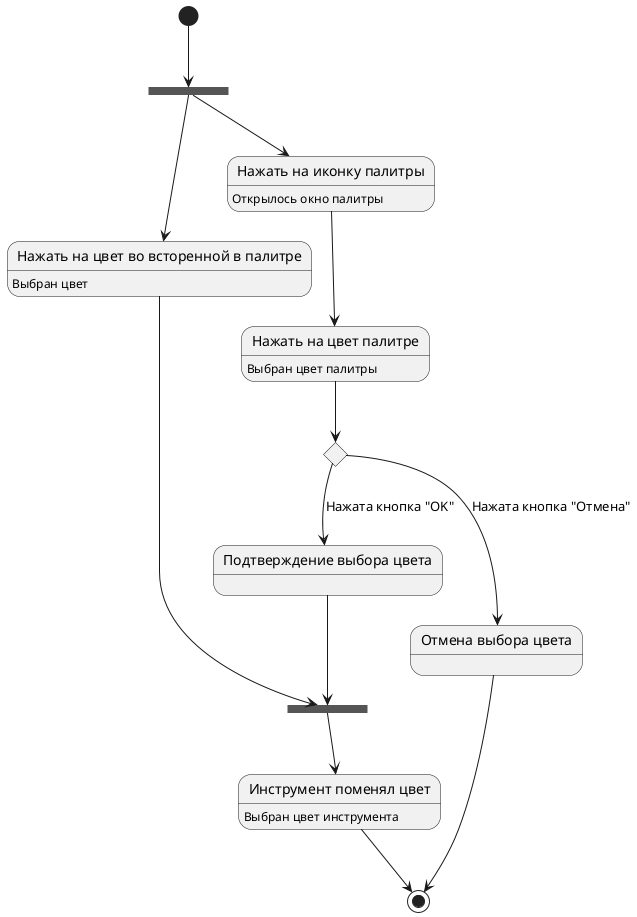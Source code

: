 @startuml
state fork_state <<fork>>
state join_state <<join>>
state "Нажать на цвет во всторенной в палитре" as UserClickOnColor 
state "Нажать на цвет палитре" as UserChooseColor
state "Отмена выбора цвета" as Nothing
state "Подтверждение выбора цвета" as OK
state "Инструмент поменял цвет" as ToolChangeColor
state UserClickOnPalette as "Нажать на иконку палитры"
state c <<choice>>
[*] --> fork_state
fork_state --> UserClickOnColor
UserClickOnColor : Выбран цвет 
fork_state --> UserClickOnPalette
UserClickOnPalette : Открылось окно палитры
UserClickOnPalette --> UserChooseColor
UserChooseColor --> c
UserChooseColor : Выбран цвет палитры

c--> Nothing : Нажата кнопка "Отмена"
c --> OK : Нажата кнопка "OK"
OK --> join_state
ToolChangeColor : Выбран цвет инструмента


UserClickOnColor --> join_state
join_state --> ToolChangeColor
ToolChangeColor --> [*]
Nothing --> [*]

@enduml

